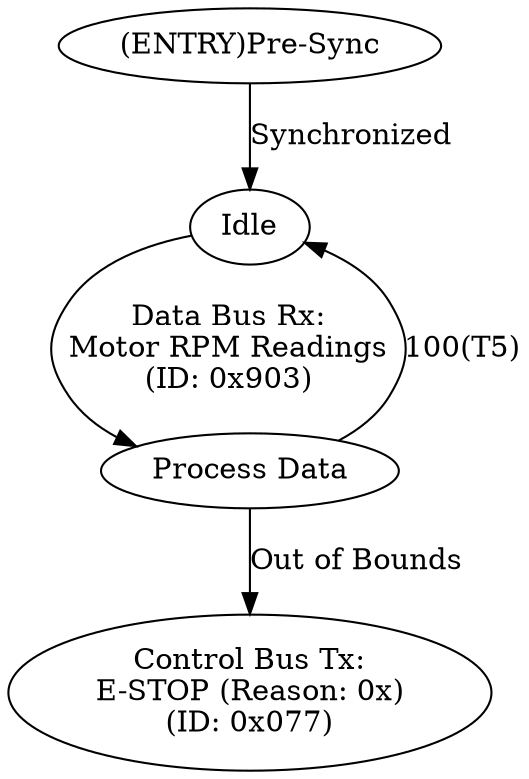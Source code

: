 digraph {

S41		[label="(ENTRY)Pre-Sync"];
S42		[label="Idle"];
S43		[label="Process Data"];
S44		[label="Control Bus Tx:\nE-STOP (Reason: 0x)\n(ID: 0x077)"];

S41 -> S42     [label="Synchronized"];
S42 -> S43     [label="Data Bus Rx:\nMotor RPM Readings\n(ID: 0x903)\n"];
S43 -> S44     [label="Out of Bounds"];

S43 -> S42     [label="100(T5)"];
}
